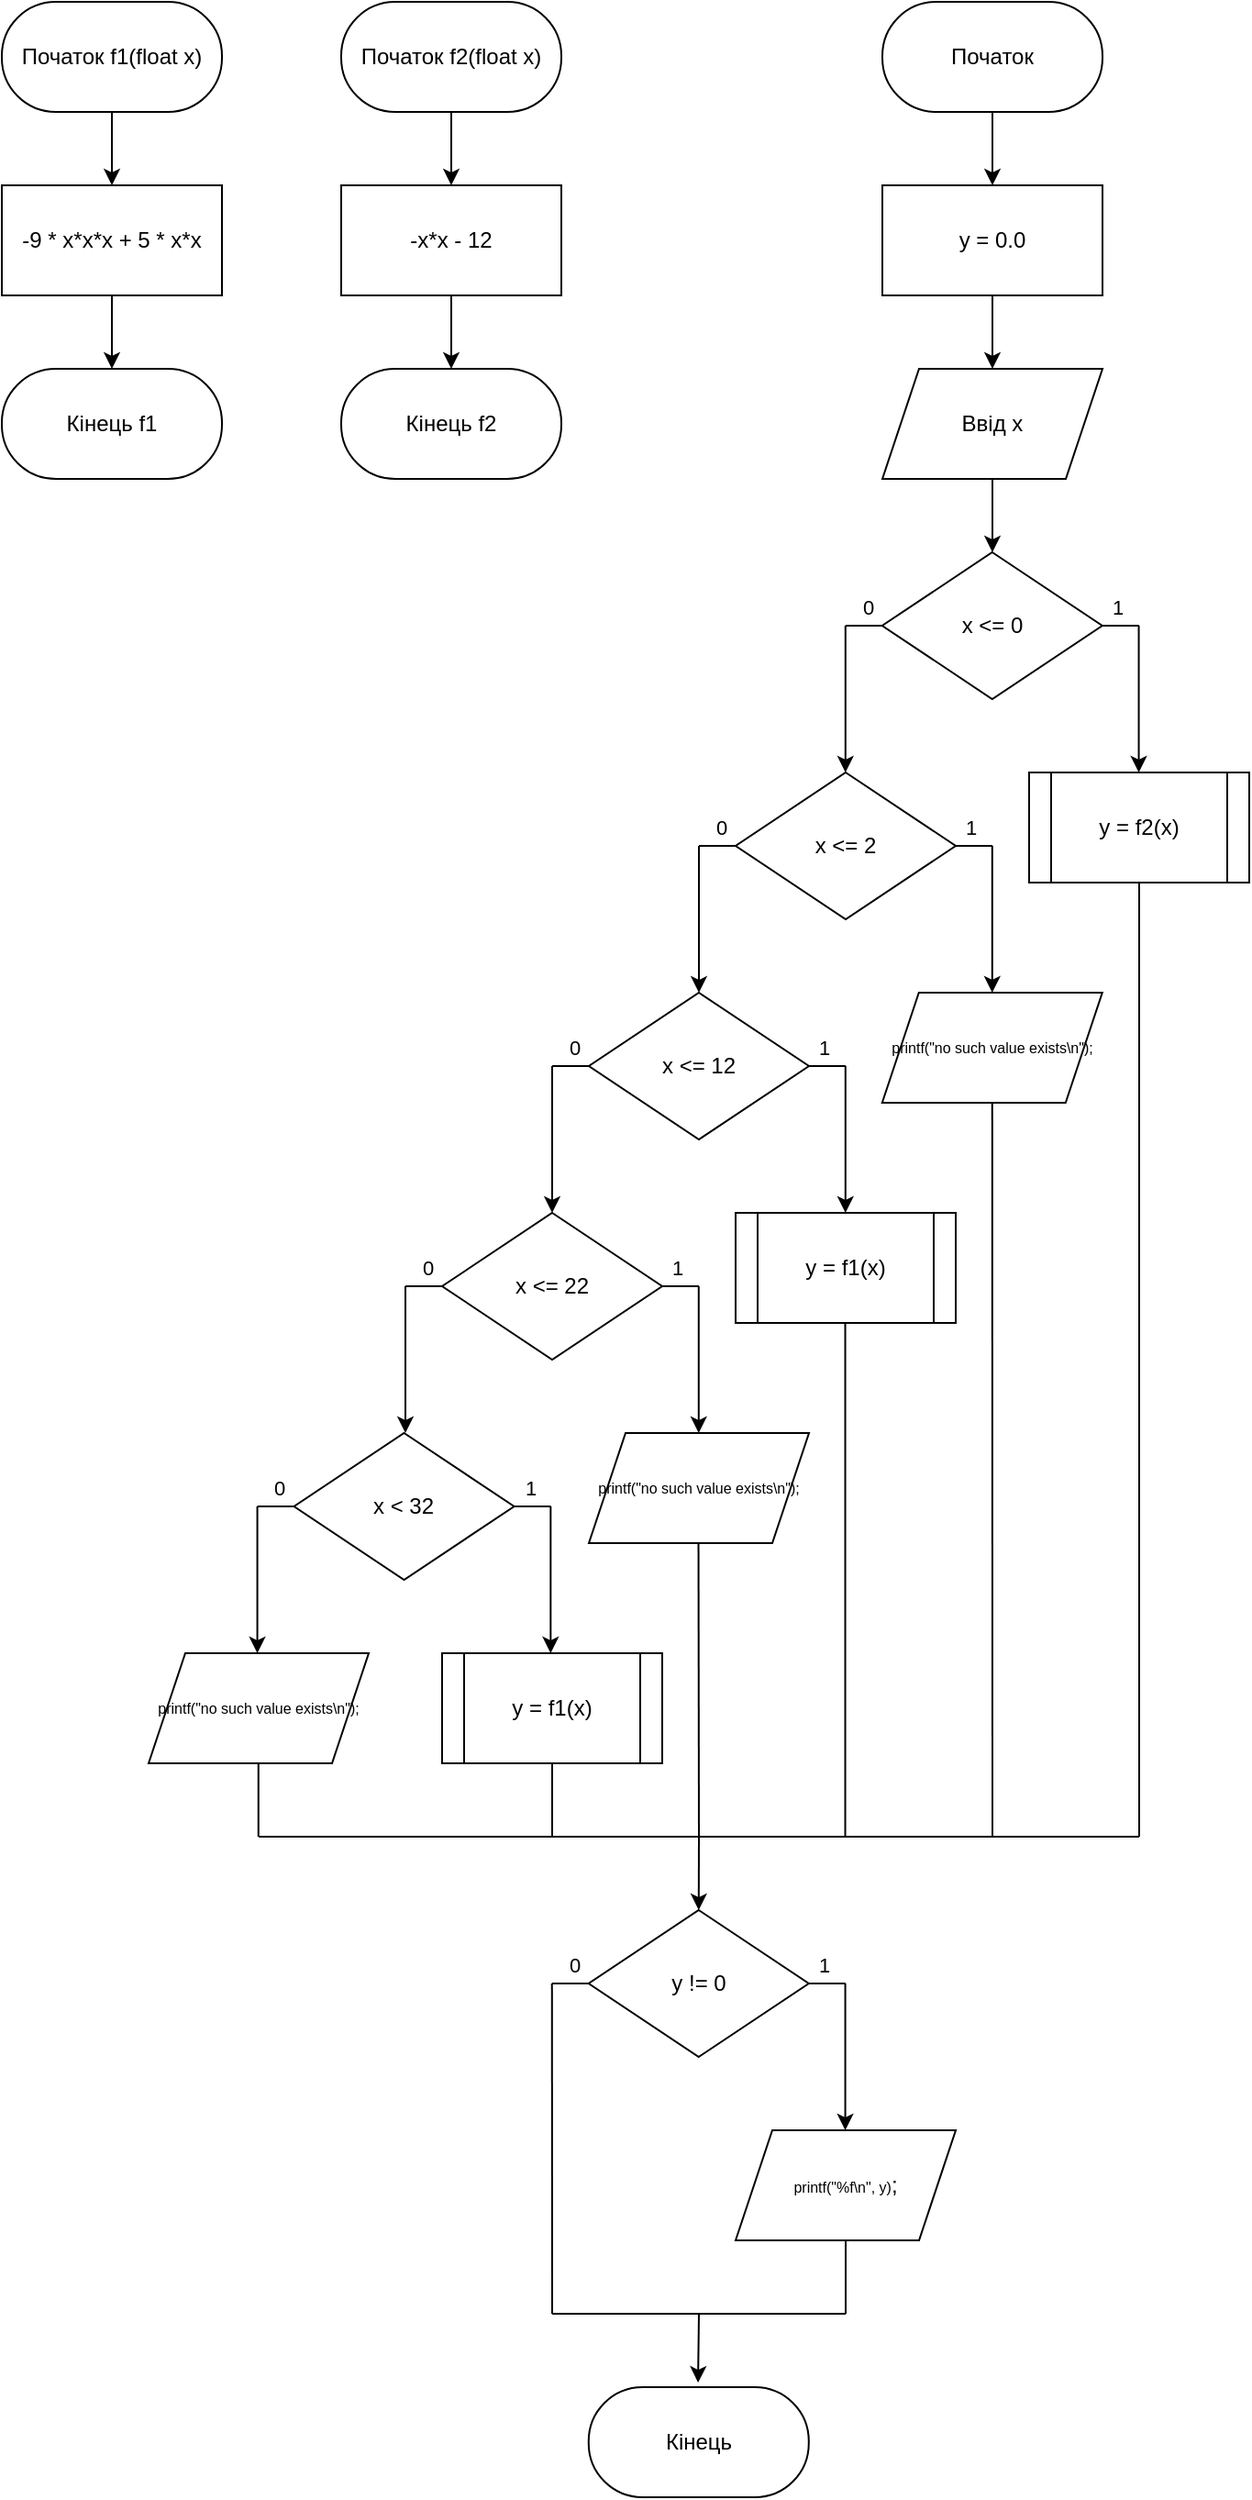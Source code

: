 <mxfile version="24.7.13">
  <diagram name="Page-1" id="kIHcAmEFX1tYWVs9bp1Y">
    <mxGraphModel dx="2122" dy="1271" grid="1" gridSize="10" guides="1" tooltips="1" connect="1" arrows="1" fold="1" page="1" pageScale="1" pageWidth="850" pageHeight="1100" math="0" shadow="0">
      <root>
        <mxCell id="0" />
        <mxCell id="1" parent="0" />
        <mxCell id="BoimEWRhP2H_KOOpcaRi-5" style="edgeStyle=orthogonalEdgeStyle;rounded=0;orthogonalLoop=1;jettySize=auto;html=1;entryX=0.5;entryY=0;entryDx=0;entryDy=0;" parent="1" source="BoimEWRhP2H_KOOpcaRi-1" target="on2UgNes5SmuWqUOYqiY-1" edge="1">
          <mxGeometry relative="1" as="geometry" />
        </mxCell>
        <mxCell id="BoimEWRhP2H_KOOpcaRi-1" value="Початок" style="rounded=1;whiteSpace=wrap;html=1;arcSize=49;" parent="1" vertex="1">
          <mxGeometry x="540" y="20" width="120" height="60" as="geometry" />
        </mxCell>
        <mxCell id="BoimEWRhP2H_KOOpcaRi-7" style="edgeStyle=orthogonalEdgeStyle;rounded=0;orthogonalLoop=1;jettySize=auto;html=1;entryX=0.5;entryY=0;entryDx=0;entryDy=0;" parent="1" source="BoimEWRhP2H_KOOpcaRi-3" edge="1">
          <mxGeometry relative="1" as="geometry">
            <mxPoint x="600" y="320" as="targetPoint" />
          </mxGeometry>
        </mxCell>
        <mxCell id="BoimEWRhP2H_KOOpcaRi-3" value="Ввід х" style="shape=parallelogram;perimeter=parallelogramPerimeter;whiteSpace=wrap;html=1;fixedSize=1;" parent="1" vertex="1">
          <mxGeometry x="540" y="220" width="120" height="60" as="geometry" />
        </mxCell>
        <mxCell id="BoimEWRhP2H_KOOpcaRi-18" value="y = f2(x)" style="shape=process;whiteSpace=wrap;html=1;backgroundOutline=1;" parent="1" vertex="1">
          <mxGeometry x="620" y="440" width="120" height="60" as="geometry" />
        </mxCell>
        <mxCell id="BoimEWRhP2H_KOOpcaRi-29" value="printf(&quot;no such value exists\n&quot;);" style="shape=parallelogram;perimeter=parallelogramPerimeter;whiteSpace=wrap;html=1;fixedSize=1;fontSize=8;" parent="1" vertex="1">
          <mxGeometry x="539.89" y="560" width="120" height="60" as="geometry" />
        </mxCell>
        <mxCell id="BoimEWRhP2H_KOOpcaRi-57" value="Кінець" style="rounded=1;whiteSpace=wrap;html=1;arcSize=49;" parent="1" vertex="1">
          <mxGeometry x="379.89" y="1320" width="120" height="60" as="geometry" />
        </mxCell>
        <mxCell id="BoimEWRhP2H_KOOpcaRi-77" style="edgeStyle=orthogonalEdgeStyle;rounded=0;orthogonalLoop=1;jettySize=auto;html=1;" parent="1" source="BoimEWRhP2H_KOOpcaRi-76" edge="1">
          <mxGeometry relative="1" as="geometry">
            <mxPoint x="120" y="120" as="targetPoint" />
          </mxGeometry>
        </mxCell>
        <mxCell id="BoimEWRhP2H_KOOpcaRi-76" value="Початок f1(float x)" style="rounded=1;whiteSpace=wrap;html=1;arcSize=49;" parent="1" vertex="1">
          <mxGeometry x="60" y="20" width="120" height="60" as="geometry" />
        </mxCell>
        <mxCell id="BoimEWRhP2H_KOOpcaRi-80" style="edgeStyle=orthogonalEdgeStyle;rounded=0;orthogonalLoop=1;jettySize=auto;html=1;entryX=0.5;entryY=0;entryDx=0;entryDy=0;" parent="1" source="BoimEWRhP2H_KOOpcaRi-78" target="BoimEWRhP2H_KOOpcaRi-79" edge="1">
          <mxGeometry relative="1" as="geometry" />
        </mxCell>
        <mxCell id="BoimEWRhP2H_KOOpcaRi-78" value="-9 * x*x*x + 5 * x*x" style="rounded=0;whiteSpace=wrap;html=1;" parent="1" vertex="1">
          <mxGeometry x="60" y="120" width="120" height="60" as="geometry" />
        </mxCell>
        <mxCell id="BoimEWRhP2H_KOOpcaRi-79" value="Кінець f1" style="rounded=1;whiteSpace=wrap;html=1;arcSize=49;" parent="1" vertex="1">
          <mxGeometry x="60" y="220" width="120" height="60" as="geometry" />
        </mxCell>
        <mxCell id="BoimEWRhP2H_KOOpcaRi-81" style="edgeStyle=orthogonalEdgeStyle;rounded=0;orthogonalLoop=1;jettySize=auto;html=1;" parent="1" source="BoimEWRhP2H_KOOpcaRi-82" edge="1">
          <mxGeometry relative="1" as="geometry">
            <mxPoint x="305" y="120" as="targetPoint" />
          </mxGeometry>
        </mxCell>
        <mxCell id="BoimEWRhP2H_KOOpcaRi-82" value="Початок f2(float x)" style="rounded=1;whiteSpace=wrap;html=1;arcSize=49;" parent="1" vertex="1">
          <mxGeometry x="245" y="20" width="120" height="60" as="geometry" />
        </mxCell>
        <mxCell id="BoimEWRhP2H_KOOpcaRi-83" style="edgeStyle=orthogonalEdgeStyle;rounded=0;orthogonalLoop=1;jettySize=auto;html=1;entryX=0.5;entryY=0;entryDx=0;entryDy=0;" parent="1" source="BoimEWRhP2H_KOOpcaRi-84" target="BoimEWRhP2H_KOOpcaRi-85" edge="1">
          <mxGeometry relative="1" as="geometry" />
        </mxCell>
        <mxCell id="BoimEWRhP2H_KOOpcaRi-84" value="-x*x - 12" style="rounded=0;whiteSpace=wrap;html=1;" parent="1" vertex="1">
          <mxGeometry x="245" y="120" width="120" height="60" as="geometry" />
        </mxCell>
        <mxCell id="BoimEWRhP2H_KOOpcaRi-85" value="Кінець f2" style="rounded=1;whiteSpace=wrap;html=1;arcSize=49;" parent="1" vertex="1">
          <mxGeometry x="245" y="220" width="120" height="60" as="geometry" />
        </mxCell>
        <mxCell id="wGExduRjAmVG5BvR8P2I-9" style="edgeStyle=orthogonalEdgeStyle;rounded=0;orthogonalLoop=1;jettySize=auto;html=1;endArrow=none;endFill=0;" parent="1" source="wGExduRjAmVG5BvR8P2I-13" edge="1">
          <mxGeometry relative="1" as="geometry">
            <mxPoint x="679.89" y="360" as="targetPoint" />
          </mxGeometry>
        </mxCell>
        <mxCell id="wGExduRjAmVG5BvR8P2I-10" value="1" style="edgeLabel;html=1;align=center;verticalAlign=middle;resizable=0;points=[];" parent="wGExduRjAmVG5BvR8P2I-9" vertex="1" connectable="0">
          <mxGeometry x="-0.225" y="-1" relative="1" as="geometry">
            <mxPoint y="-11" as="offset" />
          </mxGeometry>
        </mxCell>
        <mxCell id="wGExduRjAmVG5BvR8P2I-11" style="edgeStyle=orthogonalEdgeStyle;rounded=0;orthogonalLoop=1;jettySize=auto;html=1;endArrow=none;endFill=0;" parent="1" source="wGExduRjAmVG5BvR8P2I-13" edge="1">
          <mxGeometry relative="1" as="geometry">
            <mxPoint x="519.89" y="360" as="targetPoint" />
          </mxGeometry>
        </mxCell>
        <mxCell id="wGExduRjAmVG5BvR8P2I-12" value="0" style="edgeLabel;html=1;align=center;verticalAlign=middle;resizable=0;points=[];" parent="wGExduRjAmVG5BvR8P2I-11" vertex="1" connectable="0">
          <mxGeometry x="-0.177" relative="1" as="geometry">
            <mxPoint y="-10" as="offset" />
          </mxGeometry>
        </mxCell>
        <mxCell id="wGExduRjAmVG5BvR8P2I-13" value="x &amp;lt;= 0" style="rhombus;whiteSpace=wrap;html=1;" parent="1" vertex="1">
          <mxGeometry x="539.89" y="320" width="120" height="80" as="geometry" />
        </mxCell>
        <mxCell id="wGExduRjAmVG5BvR8P2I-14" value="" style="endArrow=classic;html=1;rounded=0;" parent="1" edge="1">
          <mxGeometry width="50" height="50" relative="1" as="geometry">
            <mxPoint x="519.89" y="360" as="sourcePoint" />
            <mxPoint x="519.89" y="440" as="targetPoint" />
          </mxGeometry>
        </mxCell>
        <mxCell id="wGExduRjAmVG5BvR8P2I-15" value="" style="endArrow=classic;html=1;rounded=0;" parent="1" edge="1">
          <mxGeometry width="50" height="50" relative="1" as="geometry">
            <mxPoint x="679.78" y="360" as="sourcePoint" />
            <mxPoint x="679.78" y="440" as="targetPoint" />
          </mxGeometry>
        </mxCell>
        <mxCell id="wGExduRjAmVG5BvR8P2I-24" style="edgeStyle=orthogonalEdgeStyle;rounded=0;orthogonalLoop=1;jettySize=auto;html=1;endArrow=none;endFill=0;" parent="1" source="wGExduRjAmVG5BvR8P2I-28" edge="1">
          <mxGeometry relative="1" as="geometry">
            <mxPoint x="600" y="480" as="targetPoint" />
          </mxGeometry>
        </mxCell>
        <mxCell id="wGExduRjAmVG5BvR8P2I-25" value="1" style="edgeLabel;html=1;align=center;verticalAlign=middle;resizable=0;points=[];" parent="wGExduRjAmVG5BvR8P2I-24" vertex="1" connectable="0">
          <mxGeometry x="-0.225" y="-1" relative="1" as="geometry">
            <mxPoint y="-11" as="offset" />
          </mxGeometry>
        </mxCell>
        <mxCell id="wGExduRjAmVG5BvR8P2I-26" style="edgeStyle=orthogonalEdgeStyle;rounded=0;orthogonalLoop=1;jettySize=auto;html=1;endArrow=none;endFill=0;" parent="1" source="wGExduRjAmVG5BvR8P2I-28" edge="1">
          <mxGeometry relative="1" as="geometry">
            <mxPoint x="440" y="480" as="targetPoint" />
          </mxGeometry>
        </mxCell>
        <mxCell id="wGExduRjAmVG5BvR8P2I-27" value="0" style="edgeLabel;html=1;align=center;verticalAlign=middle;resizable=0;points=[];" parent="wGExduRjAmVG5BvR8P2I-26" vertex="1" connectable="0">
          <mxGeometry x="-0.177" relative="1" as="geometry">
            <mxPoint y="-10" as="offset" />
          </mxGeometry>
        </mxCell>
        <mxCell id="wGExduRjAmVG5BvR8P2I-28" value="x &amp;lt;= 2" style="rhombus;whiteSpace=wrap;html=1;" parent="1" vertex="1">
          <mxGeometry x="460" y="440" width="120" height="80" as="geometry" />
        </mxCell>
        <mxCell id="wGExduRjAmVG5BvR8P2I-29" value="" style="endArrow=classic;html=1;rounded=0;" parent="1" edge="1">
          <mxGeometry width="50" height="50" relative="1" as="geometry">
            <mxPoint x="440" y="480" as="sourcePoint" />
            <mxPoint x="440" y="560" as="targetPoint" />
          </mxGeometry>
        </mxCell>
        <mxCell id="wGExduRjAmVG5BvR8P2I-30" value="" style="endArrow=classic;html=1;rounded=0;" parent="1" edge="1">
          <mxGeometry width="50" height="50" relative="1" as="geometry">
            <mxPoint x="599.89" y="480" as="sourcePoint" />
            <mxPoint x="599.89" y="560" as="targetPoint" />
          </mxGeometry>
        </mxCell>
        <mxCell id="wGExduRjAmVG5BvR8P2I-31" style="edgeStyle=orthogonalEdgeStyle;rounded=0;orthogonalLoop=1;jettySize=auto;html=1;endArrow=none;endFill=0;" parent="1" source="wGExduRjAmVG5BvR8P2I-35" edge="1">
          <mxGeometry relative="1" as="geometry">
            <mxPoint x="520" y="600" as="targetPoint" />
          </mxGeometry>
        </mxCell>
        <mxCell id="wGExduRjAmVG5BvR8P2I-32" value="1" style="edgeLabel;html=1;align=center;verticalAlign=middle;resizable=0;points=[];" parent="wGExduRjAmVG5BvR8P2I-31" vertex="1" connectable="0">
          <mxGeometry x="-0.225" y="-1" relative="1" as="geometry">
            <mxPoint y="-11" as="offset" />
          </mxGeometry>
        </mxCell>
        <mxCell id="wGExduRjAmVG5BvR8P2I-33" style="edgeStyle=orthogonalEdgeStyle;rounded=0;orthogonalLoop=1;jettySize=auto;html=1;endArrow=none;endFill=0;" parent="1" source="wGExduRjAmVG5BvR8P2I-35" edge="1">
          <mxGeometry relative="1" as="geometry">
            <mxPoint x="360" y="600" as="targetPoint" />
          </mxGeometry>
        </mxCell>
        <mxCell id="wGExduRjAmVG5BvR8P2I-34" value="0" style="edgeLabel;html=1;align=center;verticalAlign=middle;resizable=0;points=[];" parent="wGExduRjAmVG5BvR8P2I-33" vertex="1" connectable="0">
          <mxGeometry x="-0.177" relative="1" as="geometry">
            <mxPoint y="-10" as="offset" />
          </mxGeometry>
        </mxCell>
        <mxCell id="wGExduRjAmVG5BvR8P2I-35" value="x &amp;lt;= 12" style="rhombus;whiteSpace=wrap;html=1;" parent="1" vertex="1">
          <mxGeometry x="380" y="560" width="120" height="80" as="geometry" />
        </mxCell>
        <mxCell id="wGExduRjAmVG5BvR8P2I-36" value="" style="endArrow=classic;html=1;rounded=0;" parent="1" edge="1">
          <mxGeometry width="50" height="50" relative="1" as="geometry">
            <mxPoint x="360" y="600" as="sourcePoint" />
            <mxPoint x="360" y="680" as="targetPoint" />
          </mxGeometry>
        </mxCell>
        <mxCell id="wGExduRjAmVG5BvR8P2I-37" value="" style="endArrow=classic;html=1;rounded=0;" parent="1" edge="1">
          <mxGeometry width="50" height="50" relative="1" as="geometry">
            <mxPoint x="519.89" y="600" as="sourcePoint" />
            <mxPoint x="519.89" y="680" as="targetPoint" />
          </mxGeometry>
        </mxCell>
        <mxCell id="wGExduRjAmVG5BvR8P2I-38" value="y = f1(x)" style="shape=process;whiteSpace=wrap;html=1;backgroundOutline=1;" parent="1" vertex="1">
          <mxGeometry x="460" y="680" width="120" height="60" as="geometry" />
        </mxCell>
        <mxCell id="wGExduRjAmVG5BvR8P2I-40" style="edgeStyle=orthogonalEdgeStyle;rounded=0;orthogonalLoop=1;jettySize=auto;html=1;endArrow=none;endFill=0;" parent="1" source="wGExduRjAmVG5BvR8P2I-44" edge="1">
          <mxGeometry relative="1" as="geometry">
            <mxPoint x="440" y="720" as="targetPoint" />
          </mxGeometry>
        </mxCell>
        <mxCell id="wGExduRjAmVG5BvR8P2I-41" value="1" style="edgeLabel;html=1;align=center;verticalAlign=middle;resizable=0;points=[];" parent="wGExduRjAmVG5BvR8P2I-40" vertex="1" connectable="0">
          <mxGeometry x="-0.225" y="-1" relative="1" as="geometry">
            <mxPoint y="-11" as="offset" />
          </mxGeometry>
        </mxCell>
        <mxCell id="wGExduRjAmVG5BvR8P2I-42" style="edgeStyle=orthogonalEdgeStyle;rounded=0;orthogonalLoop=1;jettySize=auto;html=1;endArrow=none;endFill=0;" parent="1" source="wGExduRjAmVG5BvR8P2I-44" edge="1">
          <mxGeometry relative="1" as="geometry">
            <mxPoint x="280" y="720" as="targetPoint" />
          </mxGeometry>
        </mxCell>
        <mxCell id="wGExduRjAmVG5BvR8P2I-43" value="0" style="edgeLabel;html=1;align=center;verticalAlign=middle;resizable=0;points=[];" parent="wGExduRjAmVG5BvR8P2I-42" vertex="1" connectable="0">
          <mxGeometry x="-0.177" relative="1" as="geometry">
            <mxPoint y="-10" as="offset" />
          </mxGeometry>
        </mxCell>
        <mxCell id="wGExduRjAmVG5BvR8P2I-44" value="x &amp;lt;= 22" style="rhombus;whiteSpace=wrap;html=1;" parent="1" vertex="1">
          <mxGeometry x="300" y="680" width="120" height="80" as="geometry" />
        </mxCell>
        <mxCell id="wGExduRjAmVG5BvR8P2I-45" value="" style="endArrow=classic;html=1;rounded=0;" parent="1" edge="1">
          <mxGeometry width="50" height="50" relative="1" as="geometry">
            <mxPoint x="280" y="720" as="sourcePoint" />
            <mxPoint x="280" y="800" as="targetPoint" />
          </mxGeometry>
        </mxCell>
        <mxCell id="wGExduRjAmVG5BvR8P2I-46" value="" style="endArrow=classic;html=1;rounded=0;" parent="1" edge="1">
          <mxGeometry width="50" height="50" relative="1" as="geometry">
            <mxPoint x="439.89" y="720" as="sourcePoint" />
            <mxPoint x="439.89" y="800" as="targetPoint" />
          </mxGeometry>
        </mxCell>
        <mxCell id="wGExduRjAmVG5BvR8P2I-47" value="printf(&quot;no such value exists\n&quot;);" style="shape=parallelogram;perimeter=parallelogramPerimeter;whiteSpace=wrap;html=1;fixedSize=1;fontSize=8;" parent="1" vertex="1">
          <mxGeometry x="380" y="800" width="120" height="60" as="geometry" />
        </mxCell>
        <mxCell id="wGExduRjAmVG5BvR8P2I-52" style="edgeStyle=orthogonalEdgeStyle;rounded=0;orthogonalLoop=1;jettySize=auto;html=1;endArrow=none;endFill=0;" parent="1" source="wGExduRjAmVG5BvR8P2I-56" edge="1">
          <mxGeometry relative="1" as="geometry">
            <mxPoint x="359.28" y="840" as="targetPoint" />
          </mxGeometry>
        </mxCell>
        <mxCell id="wGExduRjAmVG5BvR8P2I-53" value="1" style="edgeLabel;html=1;align=center;verticalAlign=middle;resizable=0;points=[];" parent="wGExduRjAmVG5BvR8P2I-52" vertex="1" connectable="0">
          <mxGeometry x="-0.225" y="-1" relative="1" as="geometry">
            <mxPoint y="-11" as="offset" />
          </mxGeometry>
        </mxCell>
        <mxCell id="wGExduRjAmVG5BvR8P2I-54" style="edgeStyle=orthogonalEdgeStyle;rounded=0;orthogonalLoop=1;jettySize=auto;html=1;endArrow=none;endFill=0;" parent="1" source="wGExduRjAmVG5BvR8P2I-56" edge="1">
          <mxGeometry relative="1" as="geometry">
            <mxPoint x="199.28" y="840" as="targetPoint" />
          </mxGeometry>
        </mxCell>
        <mxCell id="wGExduRjAmVG5BvR8P2I-55" value="0" style="edgeLabel;html=1;align=center;verticalAlign=middle;resizable=0;points=[];" parent="wGExduRjAmVG5BvR8P2I-54" vertex="1" connectable="0">
          <mxGeometry x="-0.177" relative="1" as="geometry">
            <mxPoint y="-10" as="offset" />
          </mxGeometry>
        </mxCell>
        <mxCell id="wGExduRjAmVG5BvR8P2I-56" value="x &amp;lt; 32" style="rhombus;whiteSpace=wrap;html=1;" parent="1" vertex="1">
          <mxGeometry x="219.28" y="800" width="120" height="80" as="geometry" />
        </mxCell>
        <mxCell id="wGExduRjAmVG5BvR8P2I-57" value="" style="endArrow=classic;html=1;rounded=0;" parent="1" edge="1">
          <mxGeometry width="50" height="50" relative="1" as="geometry">
            <mxPoint x="199.28" y="840" as="sourcePoint" />
            <mxPoint x="199.28" y="920" as="targetPoint" />
          </mxGeometry>
        </mxCell>
        <mxCell id="wGExduRjAmVG5BvR8P2I-58" value="" style="endArrow=classic;html=1;rounded=0;" parent="1" edge="1">
          <mxGeometry width="50" height="50" relative="1" as="geometry">
            <mxPoint x="359.17" y="840" as="sourcePoint" />
            <mxPoint x="359.17" y="920" as="targetPoint" />
          </mxGeometry>
        </mxCell>
        <mxCell id="wGExduRjAmVG5BvR8P2I-60" style="edgeStyle=orthogonalEdgeStyle;rounded=0;orthogonalLoop=1;jettySize=auto;html=1;endArrow=none;endFill=0;" parent="1" source="wGExduRjAmVG5BvR8P2I-59" edge="1">
          <mxGeometry relative="1" as="geometry">
            <mxPoint x="360" y="1020" as="targetPoint" />
          </mxGeometry>
        </mxCell>
        <mxCell id="wGExduRjAmVG5BvR8P2I-59" value="y = f1(x)" style="shape=process;whiteSpace=wrap;html=1;backgroundOutline=1;" parent="1" vertex="1">
          <mxGeometry x="300" y="920" width="120" height="60" as="geometry" />
        </mxCell>
        <mxCell id="wGExduRjAmVG5BvR8P2I-62" value="&lt;font style=&quot;font-size: 8px;&quot;&gt;printf(&quot;%f\n&quot;, y)&lt;/font&gt;;" style="shape=parallelogram;perimeter=parallelogramPerimeter;whiteSpace=wrap;html=1;fixedSize=1;" parent="1" vertex="1">
          <mxGeometry x="460" y="1180" width="120" height="60" as="geometry" />
        </mxCell>
        <mxCell id="wGExduRjAmVG5BvR8P2I-63" value="printf(&quot;no such value exists\n&quot;);" style="shape=parallelogram;perimeter=parallelogramPerimeter;whiteSpace=wrap;html=1;fixedSize=1;fontSize=8;" parent="1" vertex="1">
          <mxGeometry x="140" y="920" width="120" height="60" as="geometry" />
        </mxCell>
        <mxCell id="on2UgNes5SmuWqUOYqiY-2" style="edgeStyle=orthogonalEdgeStyle;rounded=0;orthogonalLoop=1;jettySize=auto;html=1;entryX=0.5;entryY=0;entryDx=0;entryDy=0;" edge="1" parent="1" source="on2UgNes5SmuWqUOYqiY-1" target="BoimEWRhP2H_KOOpcaRi-3">
          <mxGeometry relative="1" as="geometry" />
        </mxCell>
        <mxCell id="on2UgNes5SmuWqUOYqiY-1" value="y = 0.0" style="rounded=0;whiteSpace=wrap;html=1;" vertex="1" parent="1">
          <mxGeometry x="540" y="120" width="120" height="60" as="geometry" />
        </mxCell>
        <mxCell id="on2UgNes5SmuWqUOYqiY-5" style="edgeStyle=orthogonalEdgeStyle;rounded=0;orthogonalLoop=1;jettySize=auto;html=1;endArrow=none;endFill=0;" edge="1" source="on2UgNes5SmuWqUOYqiY-9" parent="1">
          <mxGeometry relative="1" as="geometry">
            <mxPoint x="519.89" y="1100" as="targetPoint" />
          </mxGeometry>
        </mxCell>
        <mxCell id="on2UgNes5SmuWqUOYqiY-6" value="1" style="edgeLabel;html=1;align=center;verticalAlign=middle;resizable=0;points=[];" vertex="1" connectable="0" parent="on2UgNes5SmuWqUOYqiY-5">
          <mxGeometry x="-0.225" y="-1" relative="1" as="geometry">
            <mxPoint y="-11" as="offset" />
          </mxGeometry>
        </mxCell>
        <mxCell id="on2UgNes5SmuWqUOYqiY-7" style="edgeStyle=orthogonalEdgeStyle;rounded=0;orthogonalLoop=1;jettySize=auto;html=1;endArrow=none;endFill=0;" edge="1" source="on2UgNes5SmuWqUOYqiY-9" parent="1">
          <mxGeometry relative="1" as="geometry">
            <mxPoint x="359.89" y="1100" as="targetPoint" />
          </mxGeometry>
        </mxCell>
        <mxCell id="on2UgNes5SmuWqUOYqiY-8" value="0" style="edgeLabel;html=1;align=center;verticalAlign=middle;resizable=0;points=[];" vertex="1" connectable="0" parent="on2UgNes5SmuWqUOYqiY-7">
          <mxGeometry x="-0.177" relative="1" as="geometry">
            <mxPoint y="-10" as="offset" />
          </mxGeometry>
        </mxCell>
        <mxCell id="on2UgNes5SmuWqUOYqiY-9" value="y != 0" style="rhombus;whiteSpace=wrap;html=1;" vertex="1" parent="1">
          <mxGeometry x="379.89" y="1060" width="120" height="80" as="geometry" />
        </mxCell>
        <mxCell id="on2UgNes5SmuWqUOYqiY-10" value="" style="endArrow=none;html=1;rounded=0;endFill=0;" edge="1" parent="1">
          <mxGeometry width="50" height="50" relative="1" as="geometry">
            <mxPoint x="359.89" y="1100" as="sourcePoint" />
            <mxPoint x="360" y="1280" as="targetPoint" />
          </mxGeometry>
        </mxCell>
        <mxCell id="on2UgNes5SmuWqUOYqiY-11" value="" style="endArrow=classic;html=1;rounded=0;" edge="1" parent="1">
          <mxGeometry width="50" height="50" relative="1" as="geometry">
            <mxPoint x="519.78" y="1100" as="sourcePoint" />
            <mxPoint x="519.78" y="1180" as="targetPoint" />
          </mxGeometry>
        </mxCell>
        <mxCell id="on2UgNes5SmuWqUOYqiY-14" value="" style="endArrow=none;html=1;rounded=0;exitX=0.5;exitY=1;exitDx=0;exitDy=0;endFill=0;" edge="1" parent="1" source="wGExduRjAmVG5BvR8P2I-62">
          <mxGeometry width="50" height="50" relative="1" as="geometry">
            <mxPoint x="500" y="1210" as="sourcePoint" />
            <mxPoint x="520" y="1280" as="targetPoint" />
          </mxGeometry>
        </mxCell>
        <mxCell id="on2UgNes5SmuWqUOYqiY-15" value="" style="endArrow=none;html=1;rounded=0;" edge="1" parent="1">
          <mxGeometry width="50" height="50" relative="1" as="geometry">
            <mxPoint x="520" y="1280" as="sourcePoint" />
            <mxPoint x="360" y="1280" as="targetPoint" />
          </mxGeometry>
        </mxCell>
        <mxCell id="on2UgNes5SmuWqUOYqiY-17" value="" style="endArrow=classic;html=1;rounded=0;entryX=0.497;entryY=-0.041;entryDx=0;entryDy=0;entryPerimeter=0;" edge="1" parent="1" target="BoimEWRhP2H_KOOpcaRi-57">
          <mxGeometry width="50" height="50" relative="1" as="geometry">
            <mxPoint x="440" y="1280" as="sourcePoint" />
            <mxPoint x="550" y="1240" as="targetPoint" />
          </mxGeometry>
        </mxCell>
        <mxCell id="on2UgNes5SmuWqUOYqiY-18" value="" style="endArrow=none;html=1;rounded=0;exitX=0.5;exitY=1;exitDx=0;exitDy=0;" edge="1" parent="1">
          <mxGeometry width="50" height="50" relative="1" as="geometry">
            <mxPoint x="199.88" y="980" as="sourcePoint" />
            <mxPoint x="199.88" y="1020" as="targetPoint" />
          </mxGeometry>
        </mxCell>
        <mxCell id="on2UgNes5SmuWqUOYqiY-19" value="" style="endArrow=none;html=1;rounded=0;" edge="1" parent="1">
          <mxGeometry width="50" height="50" relative="1" as="geometry">
            <mxPoint x="440" y="1020" as="sourcePoint" />
            <mxPoint x="439.76" y="860" as="targetPoint" />
          </mxGeometry>
        </mxCell>
        <mxCell id="on2UgNes5SmuWqUOYqiY-20" value="" style="endArrow=none;html=1;rounded=0;" edge="1" parent="1">
          <mxGeometry width="50" height="50" relative="1" as="geometry">
            <mxPoint x="519.76" y="1020" as="sourcePoint" />
            <mxPoint x="519.76" y="740" as="targetPoint" />
          </mxGeometry>
        </mxCell>
        <mxCell id="on2UgNes5SmuWqUOYqiY-21" value="" style="endArrow=none;html=1;rounded=0;entryX=0.5;entryY=1;entryDx=0;entryDy=0;" edge="1" parent="1" target="BoimEWRhP2H_KOOpcaRi-29">
          <mxGeometry width="50" height="50" relative="1" as="geometry">
            <mxPoint x="600" y="1020" as="sourcePoint" />
            <mxPoint x="640" y="770" as="targetPoint" />
          </mxGeometry>
        </mxCell>
        <mxCell id="on2UgNes5SmuWqUOYqiY-22" value="" style="endArrow=none;html=1;rounded=0;entryX=0.5;entryY=1;entryDx=0;entryDy=0;" edge="1" parent="1" target="BoimEWRhP2H_KOOpcaRi-18">
          <mxGeometry width="50" height="50" relative="1" as="geometry">
            <mxPoint x="680" y="1020" as="sourcePoint" />
            <mxPoint x="670" y="810" as="targetPoint" />
          </mxGeometry>
        </mxCell>
        <mxCell id="on2UgNes5SmuWqUOYqiY-23" value="" style="endArrow=none;html=1;rounded=0;" edge="1" parent="1">
          <mxGeometry width="50" height="50" relative="1" as="geometry">
            <mxPoint x="200" y="1020" as="sourcePoint" />
            <mxPoint x="680" y="1020" as="targetPoint" />
          </mxGeometry>
        </mxCell>
        <mxCell id="on2UgNes5SmuWqUOYqiY-24" value="" style="endArrow=classic;html=1;rounded=0;endFill=1;entryX=0.5;entryY=0;entryDx=0;entryDy=0;" edge="1" parent="1" target="on2UgNes5SmuWqUOYqiY-9">
          <mxGeometry width="50" height="50" relative="1" as="geometry">
            <mxPoint x="440" y="1020" as="sourcePoint" />
            <mxPoint x="410.11" y="1030" as="targetPoint" />
          </mxGeometry>
        </mxCell>
      </root>
    </mxGraphModel>
  </diagram>
</mxfile>
